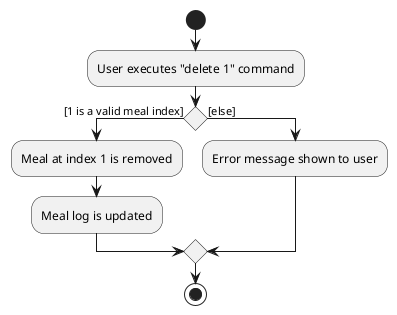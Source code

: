 @startuml
start
:User executes "delete 1" command;

'Since the beta syntax does not support placing the condition outside the
'diamond we place it as the true branch instead.

if () then ([1 is a valid meal index])
    :Meal at index 1 is removed;
    :Meal log is updated;
else ([else])
    :Error message shown to user;
endif
stop

@enduml
